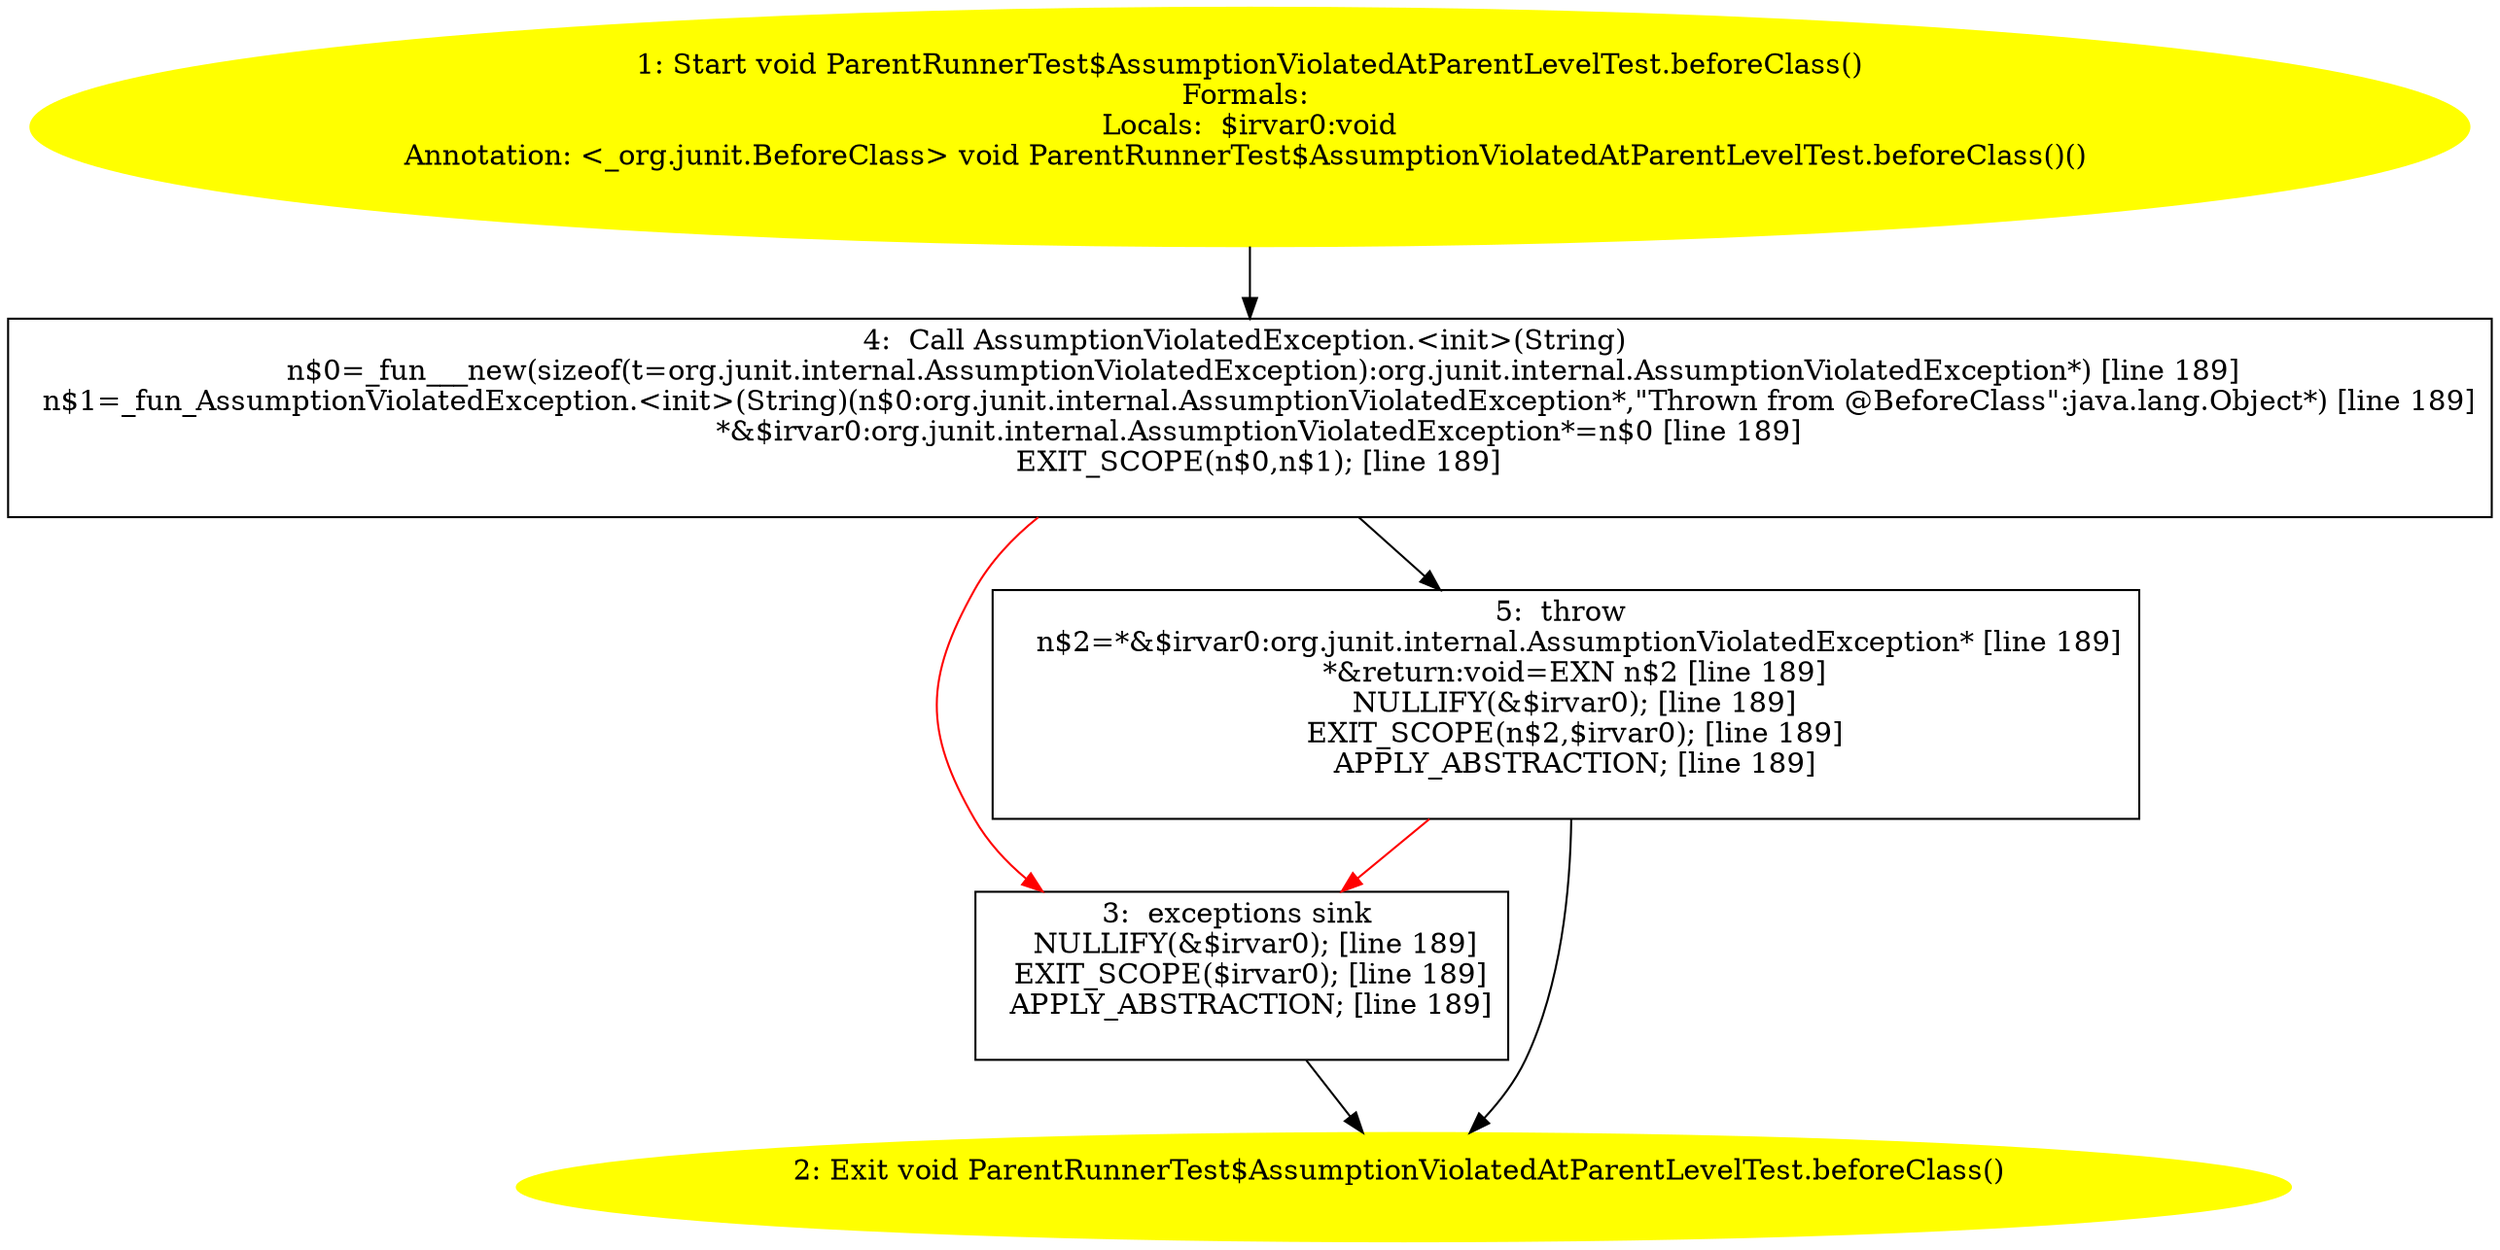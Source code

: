 /* @generated */
digraph cfg {
"org.junit.tests.running.classes.ParentRunnerTest$AssumptionViolatedAtParentLevelTest.beforeClass():v.dd35e63bb8dcab88316faefe16ab1646_1" [label="1: Start void ParentRunnerTest$AssumptionViolatedAtParentLevelTest.beforeClass()\nFormals: \nLocals:  $irvar0:void\nAnnotation: <_org.junit.BeforeClass> void ParentRunnerTest$AssumptionViolatedAtParentLevelTest.beforeClass()() \n  " color=yellow style=filled]
	

	 "org.junit.tests.running.classes.ParentRunnerTest$AssumptionViolatedAtParentLevelTest.beforeClass():v.dd35e63bb8dcab88316faefe16ab1646_1" -> "org.junit.tests.running.classes.ParentRunnerTest$AssumptionViolatedAtParentLevelTest.beforeClass():v.dd35e63bb8dcab88316faefe16ab1646_4" ;
"org.junit.tests.running.classes.ParentRunnerTest$AssumptionViolatedAtParentLevelTest.beforeClass():v.dd35e63bb8dcab88316faefe16ab1646_2" [label="2: Exit void ParentRunnerTest$AssumptionViolatedAtParentLevelTest.beforeClass() \n  " color=yellow style=filled]
	

"org.junit.tests.running.classes.ParentRunnerTest$AssumptionViolatedAtParentLevelTest.beforeClass():v.dd35e63bb8dcab88316faefe16ab1646_3" [label="3:  exceptions sink \n   NULLIFY(&$irvar0); [line 189]\n  EXIT_SCOPE($irvar0); [line 189]\n  APPLY_ABSTRACTION; [line 189]\n " shape="box"]
	

	 "org.junit.tests.running.classes.ParentRunnerTest$AssumptionViolatedAtParentLevelTest.beforeClass():v.dd35e63bb8dcab88316faefe16ab1646_3" -> "org.junit.tests.running.classes.ParentRunnerTest$AssumptionViolatedAtParentLevelTest.beforeClass():v.dd35e63bb8dcab88316faefe16ab1646_2" ;
"org.junit.tests.running.classes.ParentRunnerTest$AssumptionViolatedAtParentLevelTest.beforeClass():v.dd35e63bb8dcab88316faefe16ab1646_4" [label="4:  Call AssumptionViolatedException.<init>(String) \n   n$0=_fun___new(sizeof(t=org.junit.internal.AssumptionViolatedException):org.junit.internal.AssumptionViolatedException*) [line 189]\n  n$1=_fun_AssumptionViolatedException.<init>(String)(n$0:org.junit.internal.AssumptionViolatedException*,\"Thrown from @BeforeClass\":java.lang.Object*) [line 189]\n  *&$irvar0:org.junit.internal.AssumptionViolatedException*=n$0 [line 189]\n  EXIT_SCOPE(n$0,n$1); [line 189]\n " shape="box"]
	

	 "org.junit.tests.running.classes.ParentRunnerTest$AssumptionViolatedAtParentLevelTest.beforeClass():v.dd35e63bb8dcab88316faefe16ab1646_4" -> "org.junit.tests.running.classes.ParentRunnerTest$AssumptionViolatedAtParentLevelTest.beforeClass():v.dd35e63bb8dcab88316faefe16ab1646_5" ;
	 "org.junit.tests.running.classes.ParentRunnerTest$AssumptionViolatedAtParentLevelTest.beforeClass():v.dd35e63bb8dcab88316faefe16ab1646_4" -> "org.junit.tests.running.classes.ParentRunnerTest$AssumptionViolatedAtParentLevelTest.beforeClass():v.dd35e63bb8dcab88316faefe16ab1646_3" [color="red" ];
"org.junit.tests.running.classes.ParentRunnerTest$AssumptionViolatedAtParentLevelTest.beforeClass():v.dd35e63bb8dcab88316faefe16ab1646_5" [label="5:  throw \n   n$2=*&$irvar0:org.junit.internal.AssumptionViolatedException* [line 189]\n  *&return:void=EXN n$2 [line 189]\n  NULLIFY(&$irvar0); [line 189]\n  EXIT_SCOPE(n$2,$irvar0); [line 189]\n  APPLY_ABSTRACTION; [line 189]\n " shape="box"]
	

	 "org.junit.tests.running.classes.ParentRunnerTest$AssumptionViolatedAtParentLevelTest.beforeClass():v.dd35e63bb8dcab88316faefe16ab1646_5" -> "org.junit.tests.running.classes.ParentRunnerTest$AssumptionViolatedAtParentLevelTest.beforeClass():v.dd35e63bb8dcab88316faefe16ab1646_2" ;
	 "org.junit.tests.running.classes.ParentRunnerTest$AssumptionViolatedAtParentLevelTest.beforeClass():v.dd35e63bb8dcab88316faefe16ab1646_5" -> "org.junit.tests.running.classes.ParentRunnerTest$AssumptionViolatedAtParentLevelTest.beforeClass():v.dd35e63bb8dcab88316faefe16ab1646_3" [color="red" ];
}
